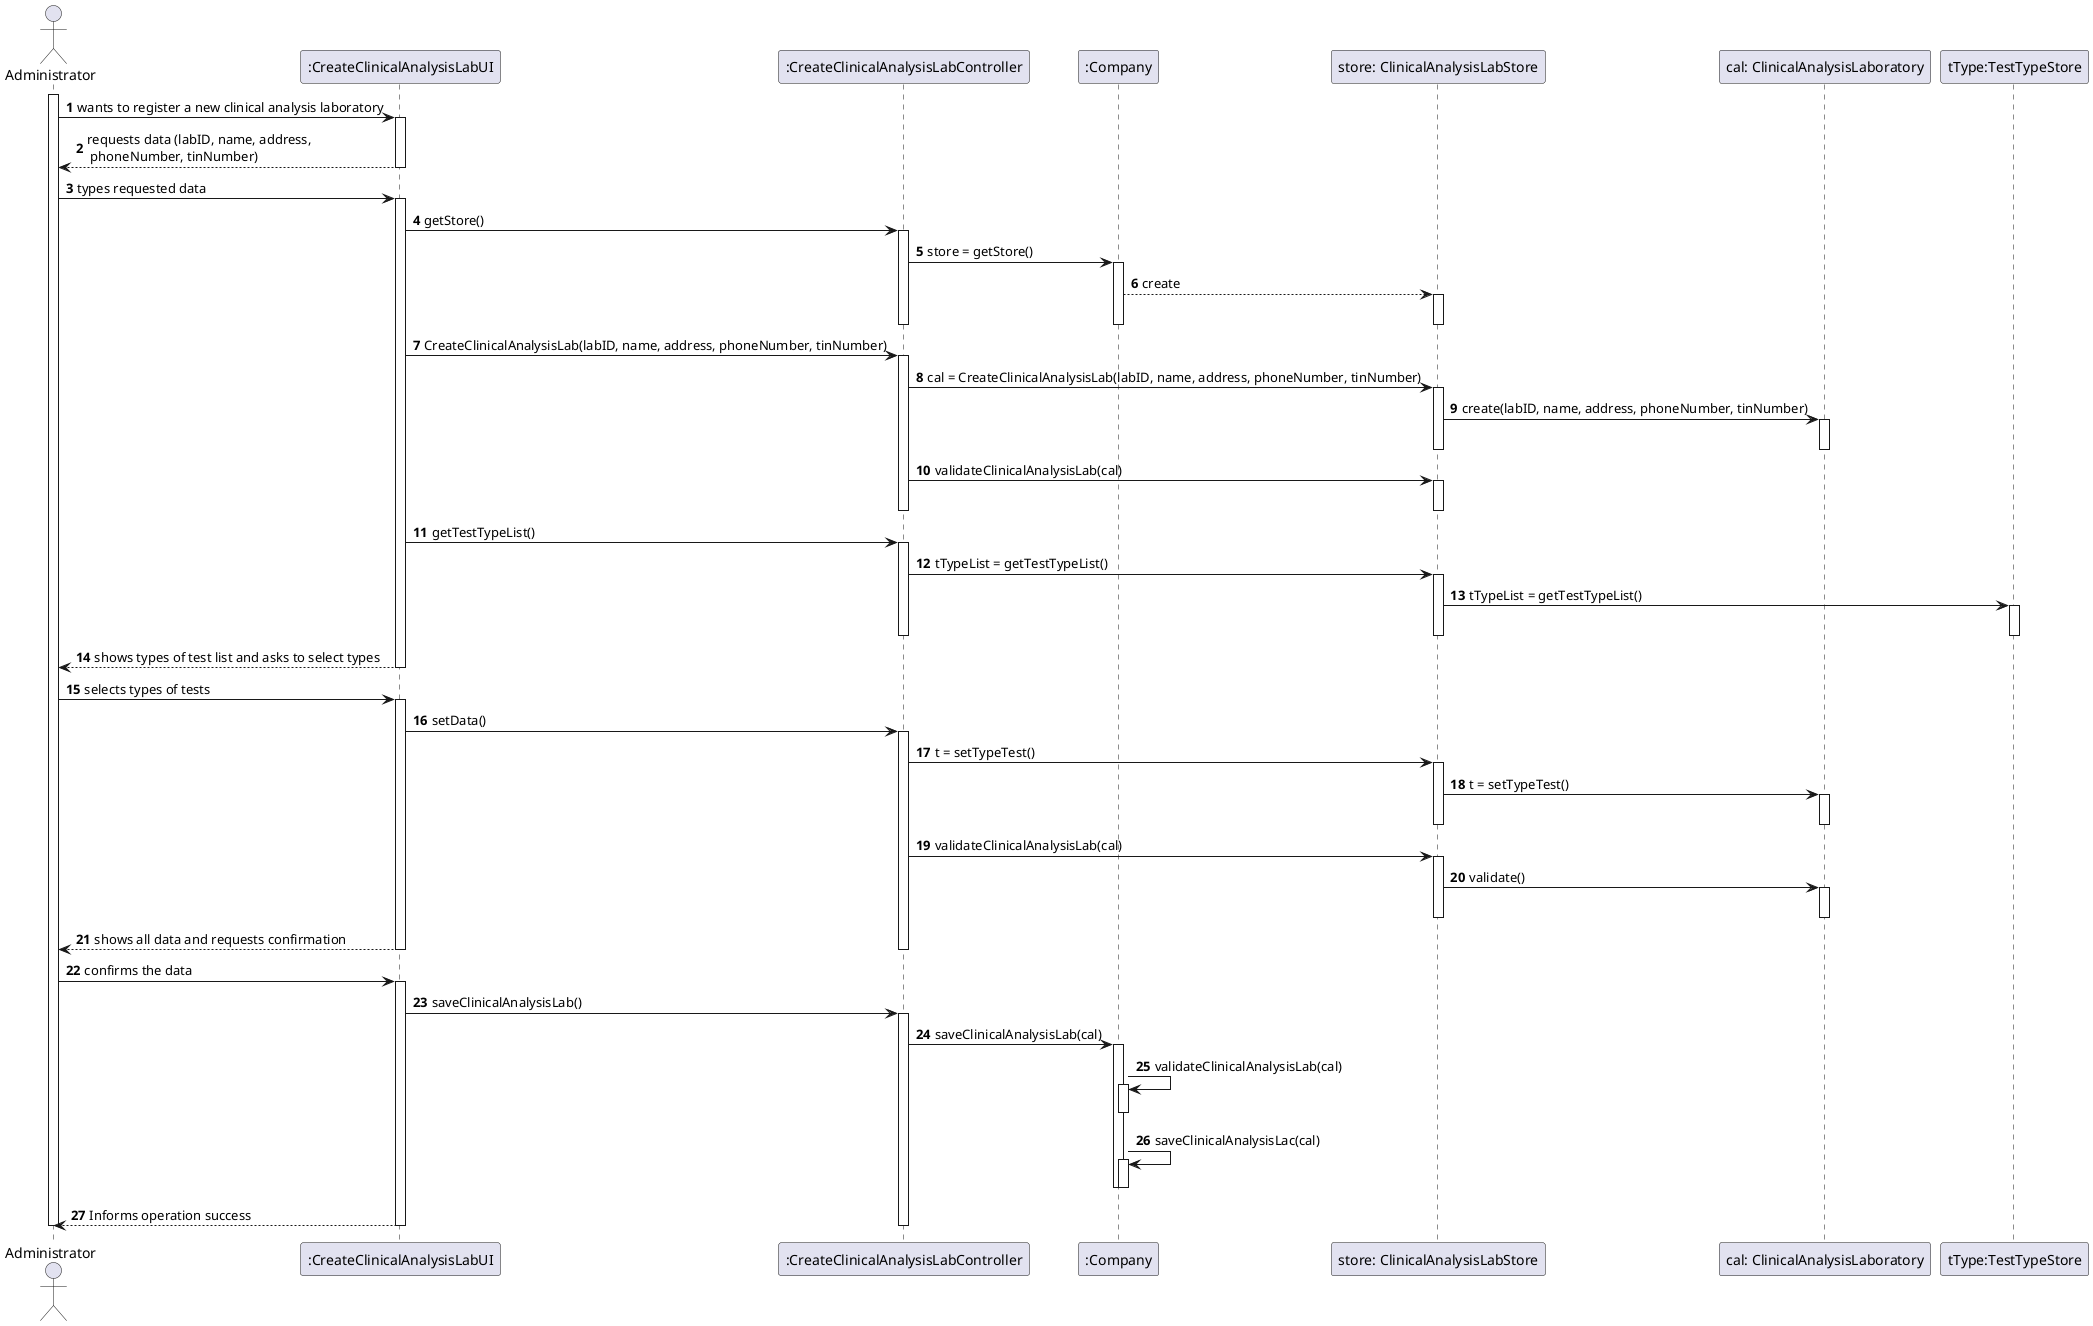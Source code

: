 @startuml
'https://plantuml.com/sequence-diagram
autonumber
actor Administrator as A
participant ":CreateClinicalAnalysisLabUI" as UI
participant ":CreateClinicalAnalysisLabController" as CTRL
participant ":Company" as C
participant "store: ClinicalAnalysisLabStore" as STO
participant "cal: ClinicalAnalysisLaboratory" as CAL
participant "tType:TestTypeStore" as TT

activate A
A -> UI: wants to register a new clinical analysis laboratory
activate UI
UI --> A: requests data (labID, name, address,\n phoneNumber, tinNumber)
deactivate UI
A -> UI: types requested data
activate UI
UI -> CTRL : getStore()
activate CTRL
CTRL -> C: store = getStore()
activate C
C --> STO: create
activate STO
deactivate STO
deactivate C
deactivate CTRL

UI -> CTRL : CreateClinicalAnalysisLab(labID, name, address, phoneNumber, tinNumber)
activate CTRL
CTRL -> STO: cal = CreateClinicalAnalysisLab(labID, name, address, phoneNumber, tinNumber)
activate STO
STO -> CAL : create(labID, name, address, phoneNumber, tinNumber)
activate CAL
deactivate CAL
deactivate STO
CTRL -> STO: validateClinicalAnalysisLab(cal)
activate STO
deactivate STO
deactivate CTRL
UI -> CTRL: getTestTypeList()
activate CTRL
CTRL -> STO : tTypeList = getTestTypeList()
activate STO
STO->TT: tTypeList = getTestTypeList()
activate TT
deactivate TT
deactivate STO
deactivate CTRL

UI --> A: shows types of test list and asks to select types
deactivate C
deactivate CTRL
deactivate UI
A -> UI: selects types of tests
activate UI
UI -> CTRL: setData()
activate CTRL
CTRL -> STO: t = setTypeTest()
activate STO
STO -> CAL: t = setTypeTest()
activate CAL
deactivate CAL
deactivate STO
deactivate C
CTRL -> STO: validateClinicalAnalysisLab(cal)
activate STO
STO -> CAL : validate()
activate CAL
deactivate CAL
deactivate STO
UI --> A: shows all data and requests confirmation
deactivate CTRL
deactivate UI
A -> UI: confirms the data
activate UI
UI-> CTRL : saveClinicalAnalysisLab()
activate CTRL
CTRL -> C: saveClinicalAnalysisLab(cal)
activate C
C -> C : validateClinicalAnalysisLab(cal)
activate C
deactivate C
C -> C : saveClinicalAnalysisLac(cal)
activate C
deactivate C
deactivate C
UI --> A : Informs operation success
deactivate CTRL
deactivate UI
deactivate A
@enduml